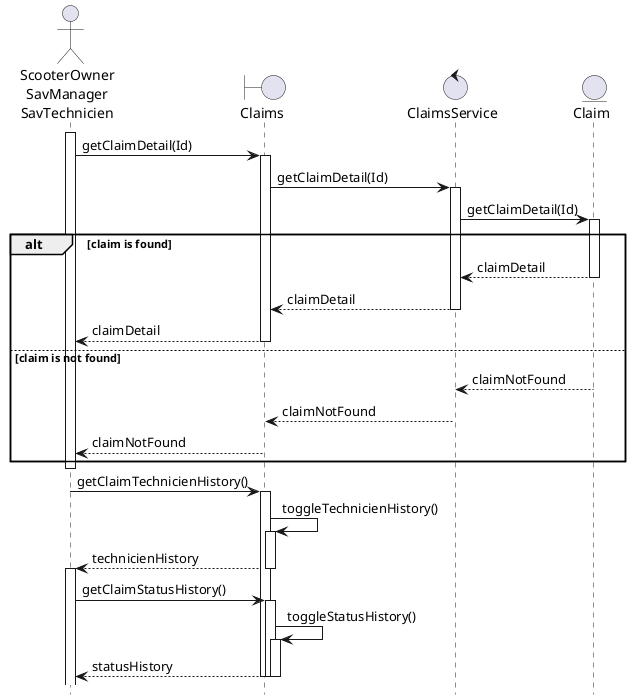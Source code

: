 @startuml claim_detail_history

hide footbox
actor "ScooterOwner\nSavManager\nSavTechnicien" as so
boundary Claims as cl
control ClaimsService as cs
entity Claim as c

activate so
so -> cl : getClaimDetail(Id)
activate cl
cl -> cs : getClaimDetail(Id)
activate cs
cs -> c : getClaimDetail(Id)
activate c
alt claim is found
c --> cs : claimDetail
deactivate c
cs --> cl : claimDetail
deactivate cs
cl --> so : claimDetail
deactivate cl
else claim is not found
c --> cs : claimNotFound
deactivate c
cs --> cl : claimNotFound
deactivate cs
cl --> so : claimNotFound
deactivate cl
end
deactivate cl
deactivate so

activate so
so -> cl : getClaimTechnicienHistory()
activate cl
cl -> cl : toggleTechnicienHistory()
activate cl
cl --> so : technicienHistory
deactivate cl

activate so
so -> cl : getClaimStatusHistory()
activate cl
cl -> cl : toggleStatusHistory()
activate cl
cl --> so : statusHistory
deactivate cl


@enduml